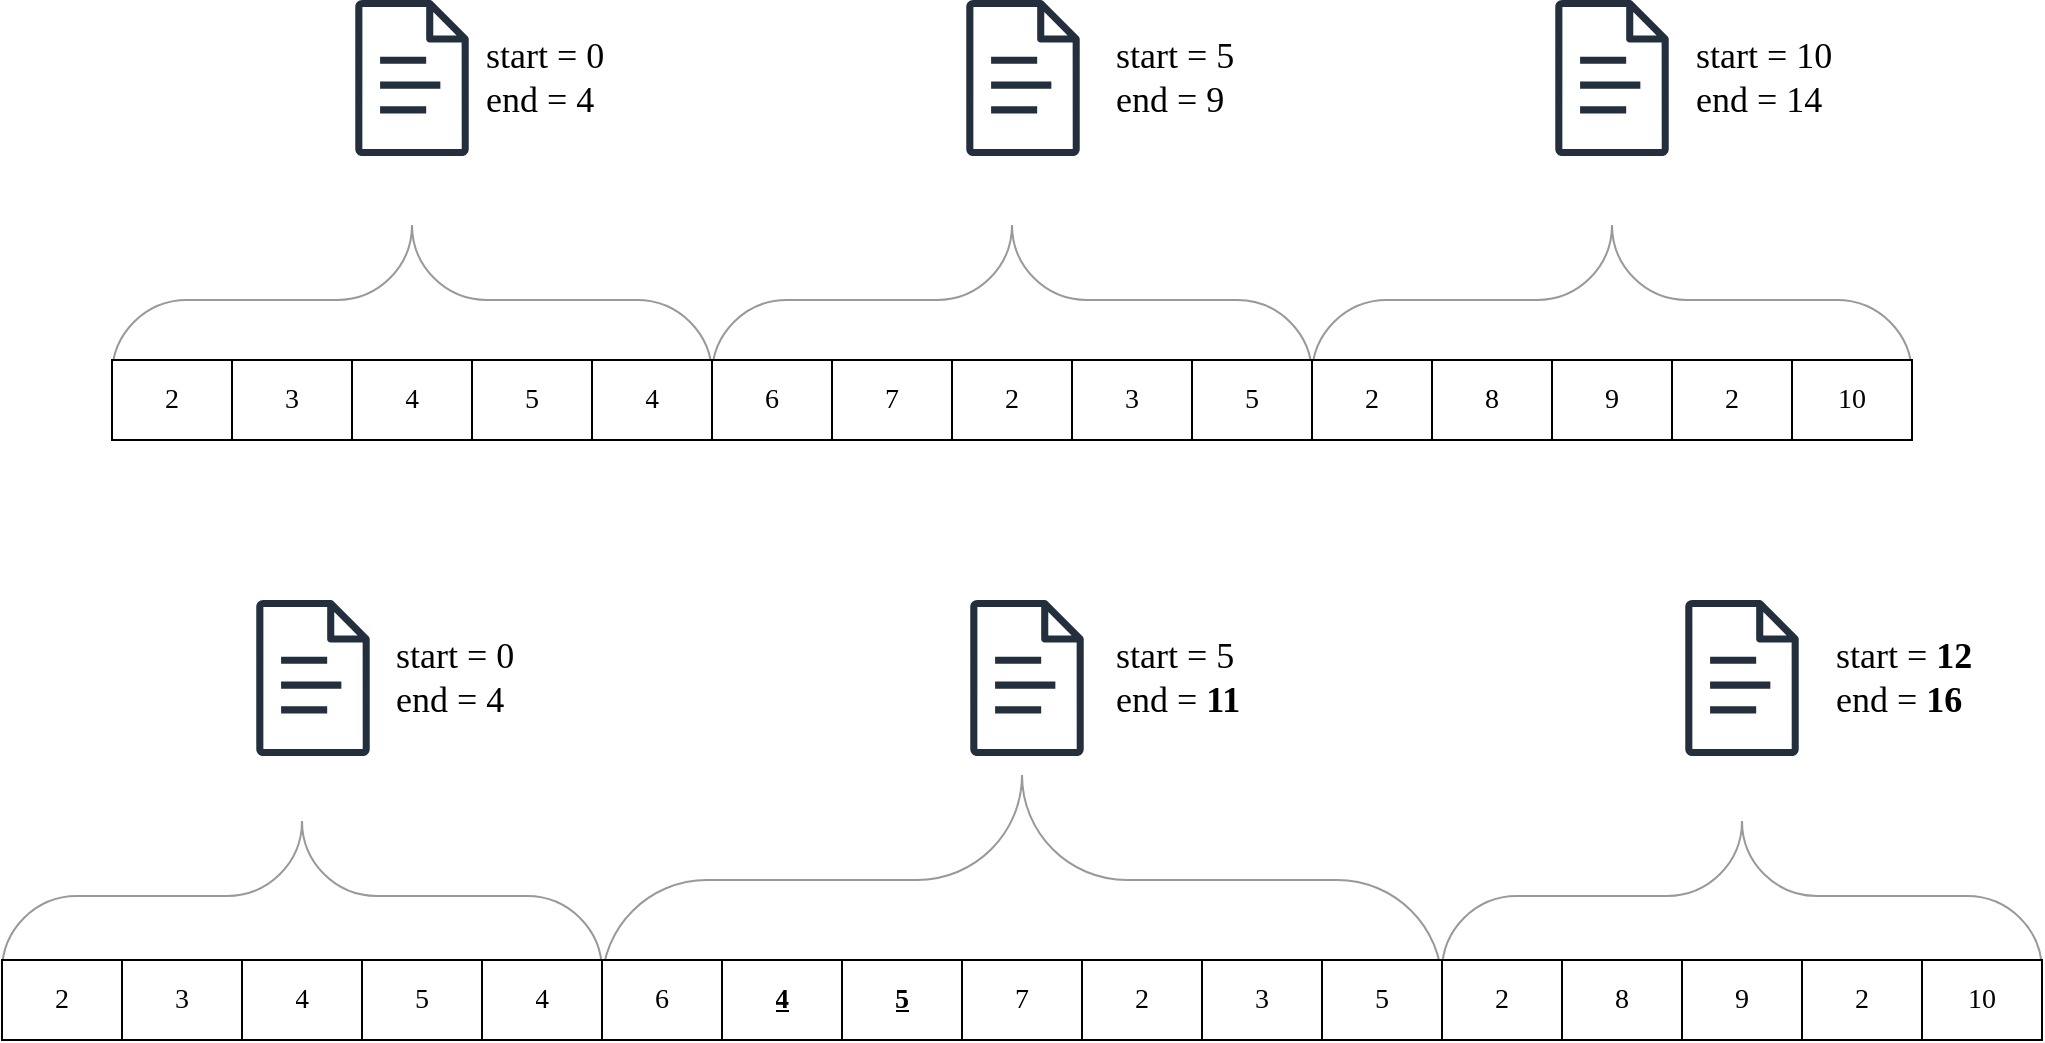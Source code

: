 <mxfile version="21.2.1" type="device">
  <diagram name="Page-1" id="FMEbDjBZcTj3LEX35FN6">
    <mxGraphModel dx="2284" dy="969" grid="1" gridSize="10" guides="1" tooltips="1" connect="1" arrows="1" fold="1" page="1" pageScale="1" pageWidth="850" pageHeight="1100" math="0" shadow="0">
      <root>
        <mxCell id="0" />
        <mxCell id="1" parent="0" />
        <mxCell id="Uie6bxuWlHnHRr9zqOEK-19" value="" style="sketch=0;outlineConnect=0;fontColor=#232F3E;gradientColor=none;fillColor=#232F3D;strokeColor=none;dashed=0;verticalLabelPosition=bottom;verticalAlign=top;align=center;html=1;fontSize=12;fontStyle=0;aspect=fixed;pointerEvents=1;shape=mxgraph.aws4.document;fontFamily=Computer Modern;" parent="1" vertex="1">
          <mxGeometry x="91.5" y="250" width="57" height="78" as="geometry" />
        </mxCell>
        <mxCell id="Uie6bxuWlHnHRr9zqOEK-20" value="" style="verticalLabelPosition=bottom;shadow=0;dashed=0;align=center;html=1;verticalAlign=top;strokeWidth=1;shape=mxgraph.mockup.markup.curlyBrace;whiteSpace=wrap;strokeColor=#999999;fontFamily=Computer Modern;" parent="1" vertex="1">
          <mxGeometry x="270" y="260" width="300" height="280" as="geometry" />
        </mxCell>
        <mxCell id="Uie6bxuWlHnHRr9zqOEK-21" value="" style="sketch=0;outlineConnect=0;fontColor=#232F3E;gradientColor=none;fillColor=#232F3D;strokeColor=none;dashed=0;verticalLabelPosition=bottom;verticalAlign=top;align=center;html=1;fontSize=12;fontStyle=0;aspect=fixed;pointerEvents=1;shape=mxgraph.aws4.document;fontFamily=Computer Modern;" parent="1" vertex="1">
          <mxGeometry x="397" y="250" width="57" height="78" as="geometry" />
        </mxCell>
        <mxCell id="Uie6bxuWlHnHRr9zqOEK-22" value="" style="verticalLabelPosition=bottom;shadow=0;dashed=0;align=center;html=1;verticalAlign=top;strokeWidth=1;shape=mxgraph.mockup.markup.curlyBrace;whiteSpace=wrap;strokeColor=#999999;fontFamily=Computer Modern;" parent="1" vertex="1">
          <mxGeometry x="-30" y="340" width="300" height="120" as="geometry" />
        </mxCell>
        <mxCell id="Uie6bxuWlHnHRr9zqOEK-23" value="" style="verticalLabelPosition=bottom;shadow=0;dashed=0;align=center;html=1;verticalAlign=top;strokeWidth=1;shape=mxgraph.mockup.markup.curlyBrace;whiteSpace=wrap;strokeColor=#999999;fontFamily=Computer Modern;" parent="1" vertex="1">
          <mxGeometry x="570" y="260" width="300" height="280" as="geometry" />
        </mxCell>
        <mxCell id="Uie6bxuWlHnHRr9zqOEK-24" value="" style="sketch=0;outlineConnect=0;fontColor=#232F3E;gradientColor=none;fillColor=#232F3D;strokeColor=none;dashed=0;verticalLabelPosition=bottom;verticalAlign=top;align=center;html=1;fontSize=12;fontStyle=0;aspect=fixed;pointerEvents=1;shape=mxgraph.aws4.document;fontFamily=Computer Modern;" parent="1" vertex="1">
          <mxGeometry x="691.5" y="250" width="57" height="78" as="geometry" />
        </mxCell>
        <mxCell id="Uie6bxuWlHnHRr9zqOEK-42" value="" style="sketch=0;outlineConnect=0;fontColor=#232F3E;gradientColor=none;fillColor=#232F3D;strokeColor=none;dashed=0;verticalLabelPosition=bottom;verticalAlign=top;align=center;html=1;fontSize=12;fontStyle=0;aspect=fixed;pointerEvents=1;shape=mxgraph.aws4.document;fontFamily=Computer Modern;" parent="1" vertex="1">
          <mxGeometry x="42" y="550" width="57" height="78" as="geometry" />
        </mxCell>
        <mxCell id="Uie6bxuWlHnHRr9zqOEK-43" value="" style="sketch=0;outlineConnect=0;fontColor=#232F3E;gradientColor=none;fillColor=#232F3D;strokeColor=none;dashed=0;verticalLabelPosition=bottom;verticalAlign=top;align=center;html=1;fontSize=12;fontStyle=0;aspect=fixed;pointerEvents=1;shape=mxgraph.aws4.document;fontFamily=Computer Modern;" parent="1" vertex="1">
          <mxGeometry x="399" y="550" width="57" height="78" as="geometry" />
        </mxCell>
        <mxCell id="Uie6bxuWlHnHRr9zqOEK-44" value="" style="verticalLabelPosition=bottom;shadow=0;dashed=0;align=center;html=1;verticalAlign=top;strokeWidth=1;shape=mxgraph.mockup.markup.curlyBrace;whiteSpace=wrap;strokeColor=#999999;fontFamily=Computer Modern;" parent="1" vertex="1">
          <mxGeometry x="-85" y="628" width="300" height="140" as="geometry" />
        </mxCell>
        <mxCell id="Uie6bxuWlHnHRr9zqOEK-45" value="" style="sketch=0;outlineConnect=0;fontColor=#232F3E;gradientColor=none;fillColor=#232F3D;strokeColor=none;dashed=0;verticalLabelPosition=bottom;verticalAlign=top;align=center;html=1;fontSize=12;fontStyle=0;aspect=fixed;pointerEvents=1;shape=mxgraph.aws4.document;fontFamily=Computer Modern;" parent="1" vertex="1">
          <mxGeometry x="756.5" y="550" width="57" height="78" as="geometry" />
        </mxCell>
        <mxCell id="Uie6bxuWlHnHRr9zqOEK-65" value="" style="verticalLabelPosition=bottom;shadow=0;dashed=0;align=center;html=1;verticalAlign=top;strokeWidth=1;shape=mxgraph.mockup.markup.curlyBrace;whiteSpace=wrap;strokeColor=#999999;fontFamily=Computer Modern;" parent="1" vertex="1">
          <mxGeometry x="215" y="620" width="420" height="140" as="geometry" />
        </mxCell>
        <mxCell id="Uie6bxuWlHnHRr9zqOEK-66" value="" style="verticalLabelPosition=bottom;shadow=0;dashed=0;align=center;html=1;verticalAlign=top;strokeWidth=1;shape=mxgraph.mockup.markup.curlyBrace;whiteSpace=wrap;strokeColor=#999999;fontFamily=Computer Modern;" parent="1" vertex="1">
          <mxGeometry x="635" y="628" width="300" height="140" as="geometry" />
        </mxCell>
        <mxCell id="Uie6bxuWlHnHRr9zqOEK-46" value="" style="shape=table;startSize=0;container=1;collapsible=0;childLayout=tableLayout;fontFamily=Computer Modern;fontSize=14;" parent="1" vertex="1">
          <mxGeometry x="-85" y="730" width="1020" height="40" as="geometry" />
        </mxCell>
        <mxCell id="Uie6bxuWlHnHRr9zqOEK-47" value="" style="shape=tableRow;horizontal=0;startSize=0;swimlaneHead=0;swimlaneBody=0;strokeColor=inherit;top=0;left=0;bottom=0;right=0;collapsible=0;dropTarget=0;fillColor=none;points=[[0,0.5],[1,0.5]];portConstraint=eastwest;fontFamily=Computer Modern;fontSize=14;" parent="Uie6bxuWlHnHRr9zqOEK-46" vertex="1">
          <mxGeometry width="1020" height="40" as="geometry" />
        </mxCell>
        <mxCell id="Uie6bxuWlHnHRr9zqOEK-48" value="2" style="shape=partialRectangle;html=1;whiteSpace=wrap;connectable=0;strokeColor=inherit;overflow=hidden;fillColor=none;top=0;left=0;bottom=0;right=0;pointerEvents=1;fontFamily=Computer Modern;fontSize=14;" parent="Uie6bxuWlHnHRr9zqOEK-47" vertex="1">
          <mxGeometry width="60" height="40" as="geometry">
            <mxRectangle width="60" height="40" as="alternateBounds" />
          </mxGeometry>
        </mxCell>
        <mxCell id="Uie6bxuWlHnHRr9zqOEK-49" value="3" style="shape=partialRectangle;html=1;whiteSpace=wrap;connectable=0;strokeColor=inherit;overflow=hidden;fillColor=none;top=0;left=0;bottom=0;right=0;pointerEvents=1;fontFamily=Computer Modern;fontSize=14;" parent="Uie6bxuWlHnHRr9zqOEK-47" vertex="1">
          <mxGeometry x="60" width="60" height="40" as="geometry">
            <mxRectangle width="60" height="40" as="alternateBounds" />
          </mxGeometry>
        </mxCell>
        <mxCell id="Uie6bxuWlHnHRr9zqOEK-50" value="4" style="shape=partialRectangle;html=1;whiteSpace=wrap;connectable=0;strokeColor=inherit;overflow=hidden;fillColor=none;top=0;left=0;bottom=0;right=0;pointerEvents=1;fontFamily=Computer Modern;fontSize=14;" parent="Uie6bxuWlHnHRr9zqOEK-47" vertex="1">
          <mxGeometry x="120" width="60" height="40" as="geometry">
            <mxRectangle width="60" height="40" as="alternateBounds" />
          </mxGeometry>
        </mxCell>
        <mxCell id="Uie6bxuWlHnHRr9zqOEK-51" value="5" style="shape=partialRectangle;html=1;whiteSpace=wrap;connectable=0;strokeColor=inherit;overflow=hidden;fillColor=none;top=0;left=0;bottom=0;right=0;pointerEvents=1;fontFamily=Computer Modern;fontSize=14;" parent="Uie6bxuWlHnHRr9zqOEK-47" vertex="1">
          <mxGeometry x="180" width="60" height="40" as="geometry">
            <mxRectangle width="60" height="40" as="alternateBounds" />
          </mxGeometry>
        </mxCell>
        <mxCell id="Uie6bxuWlHnHRr9zqOEK-52" value="4" style="shape=partialRectangle;html=1;whiteSpace=wrap;connectable=0;strokeColor=inherit;overflow=hidden;fillColor=none;top=0;left=0;bottom=0;right=0;pointerEvents=1;fontFamily=Computer Modern;fontSize=14;" parent="Uie6bxuWlHnHRr9zqOEK-47" vertex="1">
          <mxGeometry x="240" width="60" height="40" as="geometry">
            <mxRectangle width="60" height="40" as="alternateBounds" />
          </mxGeometry>
        </mxCell>
        <mxCell id="Uie6bxuWlHnHRr9zqOEK-53" value="6" style="shape=partialRectangle;html=1;whiteSpace=wrap;connectable=0;strokeColor=inherit;overflow=hidden;fillColor=none;top=0;left=0;bottom=0;right=0;pointerEvents=1;fontFamily=Computer Modern;fontSize=14;" parent="Uie6bxuWlHnHRr9zqOEK-47" vertex="1">
          <mxGeometry x="300" width="60" height="40" as="geometry">
            <mxRectangle width="60" height="40" as="alternateBounds" />
          </mxGeometry>
        </mxCell>
        <mxCell id="Uie6bxuWlHnHRr9zqOEK-54" value="&lt;b style=&quot;font-size: 14px;&quot;&gt;&lt;u style=&quot;font-size: 14px;&quot;&gt;&lt;font style=&quot;font-size: 14px;&quot;&gt;4&lt;/font&gt;&lt;/u&gt;&lt;/b&gt;" style="shape=partialRectangle;html=1;whiteSpace=wrap;connectable=0;strokeColor=inherit;overflow=hidden;fillColor=none;top=0;left=0;bottom=0;right=0;pointerEvents=1;fontFamily=Computer Modern;fontSize=14;" parent="Uie6bxuWlHnHRr9zqOEK-47" vertex="1">
          <mxGeometry x="360" width="60" height="40" as="geometry">
            <mxRectangle width="60" height="40" as="alternateBounds" />
          </mxGeometry>
        </mxCell>
        <mxCell id="Uie6bxuWlHnHRr9zqOEK-55" value="&lt;b style=&quot;font-size: 14px;&quot;&gt;&lt;u style=&quot;font-size: 14px;&quot;&gt;&lt;font style=&quot;font-size: 14px;&quot;&gt;5&lt;/font&gt;&lt;/u&gt;&lt;/b&gt;" style="shape=partialRectangle;html=1;whiteSpace=wrap;connectable=0;strokeColor=inherit;overflow=hidden;fillColor=none;top=0;left=0;bottom=0;right=0;pointerEvents=1;fontFamily=Computer Modern;fontSize=14;" parent="Uie6bxuWlHnHRr9zqOEK-47" vertex="1">
          <mxGeometry x="420" width="60" height="40" as="geometry">
            <mxRectangle width="60" height="40" as="alternateBounds" />
          </mxGeometry>
        </mxCell>
        <mxCell id="Uie6bxuWlHnHRr9zqOEK-56" value="7" style="shape=partialRectangle;html=1;whiteSpace=wrap;connectable=0;strokeColor=inherit;overflow=hidden;fillColor=none;top=0;left=0;bottom=0;right=0;pointerEvents=1;fontFamily=Computer Modern;fontSize=14;" parent="Uie6bxuWlHnHRr9zqOEK-47" vertex="1">
          <mxGeometry x="480" width="60" height="40" as="geometry">
            <mxRectangle width="60" height="40" as="alternateBounds" />
          </mxGeometry>
        </mxCell>
        <mxCell id="Uie6bxuWlHnHRr9zqOEK-57" value="2" style="shape=partialRectangle;html=1;whiteSpace=wrap;connectable=0;strokeColor=inherit;overflow=hidden;fillColor=none;top=0;left=0;bottom=0;right=0;pointerEvents=1;fontFamily=Computer Modern;fontSize=14;" parent="Uie6bxuWlHnHRr9zqOEK-47" vertex="1">
          <mxGeometry x="540" width="60" height="40" as="geometry">
            <mxRectangle width="60" height="40" as="alternateBounds" />
          </mxGeometry>
        </mxCell>
        <mxCell id="Uie6bxuWlHnHRr9zqOEK-58" value="3" style="shape=partialRectangle;html=1;whiteSpace=wrap;connectable=0;strokeColor=inherit;overflow=hidden;fillColor=none;top=0;left=0;bottom=0;right=0;pointerEvents=1;fontFamily=Computer Modern;fontSize=14;" parent="Uie6bxuWlHnHRr9zqOEK-47" vertex="1">
          <mxGeometry x="600" width="60" height="40" as="geometry">
            <mxRectangle width="60" height="40" as="alternateBounds" />
          </mxGeometry>
        </mxCell>
        <mxCell id="Uie6bxuWlHnHRr9zqOEK-59" value="5" style="shape=partialRectangle;html=1;whiteSpace=wrap;connectable=0;strokeColor=inherit;overflow=hidden;fillColor=none;top=0;left=0;bottom=0;right=0;pointerEvents=1;fontFamily=Computer Modern;fontSize=14;" parent="Uie6bxuWlHnHRr9zqOEK-47" vertex="1">
          <mxGeometry x="660" width="60" height="40" as="geometry">
            <mxRectangle width="60" height="40" as="alternateBounds" />
          </mxGeometry>
        </mxCell>
        <mxCell id="Uie6bxuWlHnHRr9zqOEK-60" value="2" style="shape=partialRectangle;html=1;whiteSpace=wrap;connectable=0;strokeColor=inherit;overflow=hidden;fillColor=none;top=0;left=0;bottom=0;right=0;pointerEvents=1;fontFamily=Computer Modern;fontSize=14;" parent="Uie6bxuWlHnHRr9zqOEK-47" vertex="1">
          <mxGeometry x="720" width="60" height="40" as="geometry">
            <mxRectangle width="60" height="40" as="alternateBounds" />
          </mxGeometry>
        </mxCell>
        <mxCell id="Uie6bxuWlHnHRr9zqOEK-61" value="8" style="shape=partialRectangle;html=1;whiteSpace=wrap;connectable=0;strokeColor=inherit;overflow=hidden;fillColor=none;top=0;left=0;bottom=0;right=0;pointerEvents=1;fontFamily=Computer Modern;fontSize=14;" parent="Uie6bxuWlHnHRr9zqOEK-47" vertex="1">
          <mxGeometry x="780" width="60" height="40" as="geometry">
            <mxRectangle width="60" height="40" as="alternateBounds" />
          </mxGeometry>
        </mxCell>
        <mxCell id="Uie6bxuWlHnHRr9zqOEK-62" value="9" style="shape=partialRectangle;html=1;whiteSpace=wrap;connectable=0;strokeColor=inherit;overflow=hidden;fillColor=none;top=0;left=0;bottom=0;right=0;pointerEvents=1;fontFamily=Computer Modern;fontSize=14;" parent="Uie6bxuWlHnHRr9zqOEK-47" vertex="1">
          <mxGeometry x="840" width="60" height="40" as="geometry">
            <mxRectangle width="60" height="40" as="alternateBounds" />
          </mxGeometry>
        </mxCell>
        <mxCell id="Uie6bxuWlHnHRr9zqOEK-63" value="2" style="shape=partialRectangle;html=1;whiteSpace=wrap;connectable=0;strokeColor=inherit;overflow=hidden;fillColor=none;top=0;left=0;bottom=0;right=0;pointerEvents=1;fontFamily=Computer Modern;fontSize=14;" parent="Uie6bxuWlHnHRr9zqOEK-47" vertex="1">
          <mxGeometry x="900" width="60" height="40" as="geometry">
            <mxRectangle width="60" height="40" as="alternateBounds" />
          </mxGeometry>
        </mxCell>
        <mxCell id="Uie6bxuWlHnHRr9zqOEK-64" value="10" style="shape=partialRectangle;html=1;whiteSpace=wrap;connectable=0;strokeColor=inherit;overflow=hidden;fillColor=none;top=0;left=0;bottom=0;right=0;pointerEvents=1;fontFamily=Computer Modern;fontSize=14;" parent="Uie6bxuWlHnHRr9zqOEK-47" vertex="1">
          <mxGeometry x="960" width="60" height="40" as="geometry">
            <mxRectangle width="60" height="40" as="alternateBounds" />
          </mxGeometry>
        </mxCell>
        <mxCell id="Uie6bxuWlHnHRr9zqOEK-67" value="&lt;font style=&quot;font-size: 18px;&quot;&gt;start = 0&lt;br style=&quot;font-size: 18px;&quot;&gt;end = 4&lt;/font&gt;" style="text;html=1;align=left;verticalAlign=middle;resizable=0;points=[];autosize=1;strokeColor=none;fillColor=none;fontFamily=Computer Modern;fontSize=18;" parent="1" vertex="1">
          <mxGeometry x="155" y="259" width="80" height="60" as="geometry" />
        </mxCell>
        <mxCell id="Uie6bxuWlHnHRr9zqOEK-68" value="&lt;font style=&quot;font-size: 18px;&quot;&gt;start = 5&lt;br style=&quot;font-size: 18px;&quot;&gt;end = 9&lt;/font&gt;" style="text;html=1;align=left;verticalAlign=middle;resizable=0;points=[];autosize=1;strokeColor=none;fillColor=none;fontFamily=Computer Modern;fontSize=18;" parent="1" vertex="1">
          <mxGeometry x="470" y="259" width="80" height="60" as="geometry" />
        </mxCell>
        <mxCell id="Uie6bxuWlHnHRr9zqOEK-69" value="&lt;font style=&quot;font-size: 18px;&quot;&gt;start = 10&lt;br style=&quot;font-size: 18px;&quot;&gt;end = 14&lt;/font&gt;" style="text;html=1;align=left;verticalAlign=middle;resizable=0;points=[];autosize=1;strokeColor=none;fillColor=none;fontFamily=Computer Modern;fontSize=18;" parent="1" vertex="1">
          <mxGeometry x="760" y="259" width="90" height="60" as="geometry" />
        </mxCell>
        <mxCell id="Uie6bxuWlHnHRr9zqOEK-70" value="&lt;font style=&quot;font-size: 18px;&quot;&gt;start = 0&lt;br style=&quot;font-size: 18px;&quot;&gt;end = 4&lt;/font&gt;" style="text;html=1;align=left;verticalAlign=middle;resizable=0;points=[];autosize=1;strokeColor=none;fillColor=none;fontFamily=Computer Modern;fontSize=18;" parent="1" vertex="1">
          <mxGeometry x="110" y="559" width="80" height="60" as="geometry" />
        </mxCell>
        <mxCell id="Uie6bxuWlHnHRr9zqOEK-71" value="&lt;font style=&quot;font-size: 18px;&quot;&gt;start = 5&lt;br style=&quot;font-size: 18px;&quot;&gt;end = &lt;b style=&quot;font-size: 18px;&quot;&gt;11&lt;/b&gt;&lt;/font&gt;" style="text;html=1;align=left;verticalAlign=middle;resizable=0;points=[];autosize=1;strokeColor=none;fillColor=none;fontFamily=Computer Modern;fontSize=18;" parent="1" vertex="1">
          <mxGeometry x="470" y="559" width="90" height="60" as="geometry" />
        </mxCell>
        <mxCell id="Uie6bxuWlHnHRr9zqOEK-72" value="&lt;font style=&quot;font-size: 18px;&quot;&gt;start = &lt;b style=&quot;font-size: 18px;&quot;&gt;12&lt;/b&gt;&lt;br style=&quot;font-size: 18px;&quot;&gt;end = &lt;b style=&quot;font-size: 18px;&quot;&gt;16&lt;/b&gt;&lt;/font&gt;" style="text;html=1;align=left;verticalAlign=middle;resizable=0;points=[];autosize=1;strokeColor=none;fillColor=none;fontFamily=Computer Modern;fontSize=18;" parent="1" vertex="1">
          <mxGeometry x="830" y="559" width="90" height="60" as="geometry" />
        </mxCell>
        <mxCell id="Uie6bxuWlHnHRr9zqOEK-2" value="" style="shape=table;startSize=0;container=1;collapsible=0;childLayout=tableLayout;fontFamily=Computer Modern;fontSize=14;" parent="1" vertex="1">
          <mxGeometry x="-30" y="430" width="900" height="40" as="geometry" />
        </mxCell>
        <mxCell id="Uie6bxuWlHnHRr9zqOEK-3" value="" style="shape=tableRow;horizontal=0;startSize=0;swimlaneHead=0;swimlaneBody=0;strokeColor=inherit;top=0;left=0;bottom=0;right=0;collapsible=0;dropTarget=0;fillColor=none;points=[[0,0.5],[1,0.5]];portConstraint=eastwest;fontFamily=Computer Modern;fontSize=14;" parent="Uie6bxuWlHnHRr9zqOEK-2" vertex="1">
          <mxGeometry width="900" height="40" as="geometry" />
        </mxCell>
        <mxCell id="Uie6bxuWlHnHRr9zqOEK-4" value="2" style="shape=partialRectangle;html=1;whiteSpace=wrap;connectable=0;strokeColor=inherit;overflow=hidden;fillColor=none;top=0;left=0;bottom=0;right=0;pointerEvents=1;fontFamily=Computer Modern;fontSize=14;" parent="Uie6bxuWlHnHRr9zqOEK-3" vertex="1">
          <mxGeometry width="60" height="40" as="geometry">
            <mxRectangle width="60" height="40" as="alternateBounds" />
          </mxGeometry>
        </mxCell>
        <mxCell id="Uie6bxuWlHnHRr9zqOEK-5" value="3" style="shape=partialRectangle;html=1;whiteSpace=wrap;connectable=0;strokeColor=inherit;overflow=hidden;fillColor=none;top=0;left=0;bottom=0;right=0;pointerEvents=1;fontFamily=Computer Modern;fontSize=14;" parent="Uie6bxuWlHnHRr9zqOEK-3" vertex="1">
          <mxGeometry x="60" width="60" height="40" as="geometry">
            <mxRectangle width="60" height="40" as="alternateBounds" />
          </mxGeometry>
        </mxCell>
        <mxCell id="Uie6bxuWlHnHRr9zqOEK-6" value="4" style="shape=partialRectangle;html=1;whiteSpace=wrap;connectable=0;strokeColor=inherit;overflow=hidden;fillColor=none;top=0;left=0;bottom=0;right=0;pointerEvents=1;fontFamily=Computer Modern;fontSize=14;" parent="Uie6bxuWlHnHRr9zqOEK-3" vertex="1">
          <mxGeometry x="120" width="60" height="40" as="geometry">
            <mxRectangle width="60" height="40" as="alternateBounds" />
          </mxGeometry>
        </mxCell>
        <mxCell id="Uie6bxuWlHnHRr9zqOEK-7" value="5" style="shape=partialRectangle;html=1;whiteSpace=wrap;connectable=0;strokeColor=inherit;overflow=hidden;fillColor=none;top=0;left=0;bottom=0;right=0;pointerEvents=1;fontFamily=Computer Modern;fontSize=14;" parent="Uie6bxuWlHnHRr9zqOEK-3" vertex="1">
          <mxGeometry x="180" width="60" height="40" as="geometry">
            <mxRectangle width="60" height="40" as="alternateBounds" />
          </mxGeometry>
        </mxCell>
        <mxCell id="Uie6bxuWlHnHRr9zqOEK-8" value="4" style="shape=partialRectangle;html=1;whiteSpace=wrap;connectable=0;strokeColor=inherit;overflow=hidden;fillColor=none;top=0;left=0;bottom=0;right=0;pointerEvents=1;fontFamily=Computer Modern;fontSize=14;" parent="Uie6bxuWlHnHRr9zqOEK-3" vertex="1">
          <mxGeometry x="240" width="60" height="40" as="geometry">
            <mxRectangle width="60" height="40" as="alternateBounds" />
          </mxGeometry>
        </mxCell>
        <mxCell id="Uie6bxuWlHnHRr9zqOEK-9" value="6" style="shape=partialRectangle;html=1;whiteSpace=wrap;connectable=0;strokeColor=inherit;overflow=hidden;fillColor=none;top=0;left=0;bottom=0;right=0;pointerEvents=1;fontFamily=Computer Modern;fontSize=14;" parent="Uie6bxuWlHnHRr9zqOEK-3" vertex="1">
          <mxGeometry x="300" width="60" height="40" as="geometry">
            <mxRectangle width="60" height="40" as="alternateBounds" />
          </mxGeometry>
        </mxCell>
        <mxCell id="Uie6bxuWlHnHRr9zqOEK-10" value="7" style="shape=partialRectangle;html=1;whiteSpace=wrap;connectable=0;strokeColor=inherit;overflow=hidden;fillColor=none;top=0;left=0;bottom=0;right=0;pointerEvents=1;fontFamily=Computer Modern;fontSize=14;" parent="Uie6bxuWlHnHRr9zqOEK-3" vertex="1">
          <mxGeometry x="360" width="60" height="40" as="geometry">
            <mxRectangle width="60" height="40" as="alternateBounds" />
          </mxGeometry>
        </mxCell>
        <mxCell id="Uie6bxuWlHnHRr9zqOEK-11" value="2" style="shape=partialRectangle;html=1;whiteSpace=wrap;connectable=0;strokeColor=inherit;overflow=hidden;fillColor=none;top=0;left=0;bottom=0;right=0;pointerEvents=1;fontFamily=Computer Modern;fontSize=14;" parent="Uie6bxuWlHnHRr9zqOEK-3" vertex="1">
          <mxGeometry x="420" width="60" height="40" as="geometry">
            <mxRectangle width="60" height="40" as="alternateBounds" />
          </mxGeometry>
        </mxCell>
        <mxCell id="Uie6bxuWlHnHRr9zqOEK-12" value="3" style="shape=partialRectangle;html=1;whiteSpace=wrap;connectable=0;strokeColor=inherit;overflow=hidden;fillColor=none;top=0;left=0;bottom=0;right=0;pointerEvents=1;fontFamily=Computer Modern;fontSize=14;" parent="Uie6bxuWlHnHRr9zqOEK-3" vertex="1">
          <mxGeometry x="480" width="60" height="40" as="geometry">
            <mxRectangle width="60" height="40" as="alternateBounds" />
          </mxGeometry>
        </mxCell>
        <mxCell id="Uie6bxuWlHnHRr9zqOEK-13" value="5" style="shape=partialRectangle;html=1;whiteSpace=wrap;connectable=0;strokeColor=inherit;overflow=hidden;fillColor=none;top=0;left=0;bottom=0;right=0;pointerEvents=1;fontFamily=Computer Modern;fontSize=14;" parent="Uie6bxuWlHnHRr9zqOEK-3" vertex="1">
          <mxGeometry x="540" width="60" height="40" as="geometry">
            <mxRectangle width="60" height="40" as="alternateBounds" />
          </mxGeometry>
        </mxCell>
        <mxCell id="Uie6bxuWlHnHRr9zqOEK-14" value="2" style="shape=partialRectangle;html=1;whiteSpace=wrap;connectable=0;strokeColor=inherit;overflow=hidden;fillColor=none;top=0;left=0;bottom=0;right=0;pointerEvents=1;fontFamily=Computer Modern;fontSize=14;" parent="Uie6bxuWlHnHRr9zqOEK-3" vertex="1">
          <mxGeometry x="600" width="60" height="40" as="geometry">
            <mxRectangle width="60" height="40" as="alternateBounds" />
          </mxGeometry>
        </mxCell>
        <mxCell id="Uie6bxuWlHnHRr9zqOEK-15" value="8" style="shape=partialRectangle;html=1;whiteSpace=wrap;connectable=0;strokeColor=inherit;overflow=hidden;fillColor=none;top=0;left=0;bottom=0;right=0;pointerEvents=1;fontFamily=Computer Modern;fontSize=14;" parent="Uie6bxuWlHnHRr9zqOEK-3" vertex="1">
          <mxGeometry x="660" width="60" height="40" as="geometry">
            <mxRectangle width="60" height="40" as="alternateBounds" />
          </mxGeometry>
        </mxCell>
        <mxCell id="Uie6bxuWlHnHRr9zqOEK-16" value="9" style="shape=partialRectangle;html=1;whiteSpace=wrap;connectable=0;strokeColor=inherit;overflow=hidden;fillColor=none;top=0;left=0;bottom=0;right=0;pointerEvents=1;fontFamily=Computer Modern;fontSize=14;" parent="Uie6bxuWlHnHRr9zqOEK-3" vertex="1">
          <mxGeometry x="720" width="60" height="40" as="geometry">
            <mxRectangle width="60" height="40" as="alternateBounds" />
          </mxGeometry>
        </mxCell>
        <mxCell id="Uie6bxuWlHnHRr9zqOEK-17" value="2" style="shape=partialRectangle;html=1;whiteSpace=wrap;connectable=0;strokeColor=inherit;overflow=hidden;fillColor=none;top=0;left=0;bottom=0;right=0;pointerEvents=1;fontFamily=Computer Modern;fontSize=14;" parent="Uie6bxuWlHnHRr9zqOEK-3" vertex="1">
          <mxGeometry x="780" width="60" height="40" as="geometry">
            <mxRectangle width="60" height="40" as="alternateBounds" />
          </mxGeometry>
        </mxCell>
        <mxCell id="Uie6bxuWlHnHRr9zqOEK-18" value="10" style="shape=partialRectangle;html=1;whiteSpace=wrap;connectable=0;strokeColor=inherit;overflow=hidden;fillColor=none;top=0;left=0;bottom=0;right=0;pointerEvents=1;fontFamily=Computer Modern;fontSize=14;" parent="Uie6bxuWlHnHRr9zqOEK-3" vertex="1">
          <mxGeometry x="840" width="60" height="40" as="geometry">
            <mxRectangle width="60" height="40" as="alternateBounds" />
          </mxGeometry>
        </mxCell>
      </root>
    </mxGraphModel>
  </diagram>
</mxfile>
